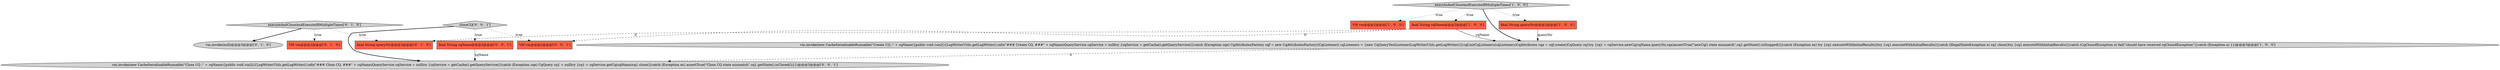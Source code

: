 digraph {
8 [style = filled, label = "executeAndCloseAndExecuteIRMultipleTimes['0', '1', '0']", fillcolor = lightgray, shape = diamond image = "AAA0AAABBB2BBB"];
9 [style = filled, label = "final String cqName@@@2@@@['0', '0', '1']", fillcolor = tomato, shape = box image = "AAA0AAABBB3BBB"];
2 [style = filled, label = "VM vm@@@2@@@['1', '0', '0']", fillcolor = tomato, shape = box image = "AAA0AAABBB1BBB"];
4 [style = filled, label = "executeAndCloseAndExecuteIRMultipleTimes['1', '0', '0']", fillcolor = lightgray, shape = diamond image = "AAA0AAABBB1BBB"];
0 [style = filled, label = "final String queryStr@@@2@@@['1', '0', '0']", fillcolor = tomato, shape = box image = "AAA0AAABBB1BBB"];
7 [style = filled, label = "vm.invoke(null)@@@3@@@['0', '1', '0']", fillcolor = lightgray, shape = ellipse image = "AAA0AAABBB2BBB"];
5 [style = filled, label = "VM vm@@@2@@@['0', '1', '0']", fillcolor = tomato, shape = box image = "AAA0AAABBB2BBB"];
12 [style = filled, label = "VM vm@@@2@@@['0', '0', '1']", fillcolor = tomato, shape = box image = "AAA0AAABBB3BBB"];
3 [style = filled, label = "final String cqName@@@2@@@['1', '0', '0']", fillcolor = tomato, shape = box image = "AAA1AAABBB1BBB"];
1 [style = filled, label = "vm.invoke(new CacheSerializableRunnable(\"Create CQ :\" + cqName){public void run2(){LogWriterUtils.getLogWriter().info(\"### Create CQ. ###\" + cqName)QueryService cqService = nulltry {cqService = getCache().getQueryService()}catch (Exception cqe) CqAttributesFactory cqf = new CqAttributesFactory()CqListener(( cqListeners = {new CqQueryTestListener(LogWriterUtils.getLogWriter())}cqf.initCqListeners(cqListeners)CqAttributes cqa = cqf.create()CqQuery cq1try {cq1 = cqService.newCq(cqName,queryStr,cqa)assertTrue(\"newCq() state mismatch\",cq1.getState().isStopped())}catch (Exception ex) try {cq1.executeWithInitialResults()try {cq1.executeWithInitialResults()}catch (IllegalStateException e) cq1.close()try {cq1.executeWithInitialResults()}catch (CqClosedException e) fail(\"should have received cqClosedException\")}catch (Exception e) }})@@@3@@@['1', '0', '0']", fillcolor = lightgray, shape = ellipse image = "AAA0AAABBB1BBB"];
11 [style = filled, label = "closeCQ['0', '0', '1']", fillcolor = lightgray, shape = diamond image = "AAA0AAABBB3BBB"];
10 [style = filled, label = "vm.invoke(new CacheSerializableRunnable(\"Close CQ :\" + cqName){public void run2(){LogWriterUtils.getLogWriter().info(\"### Close CQ. ###\" + cqName)QueryService cqService = nulltry {cqService = getCache().getQueryService()}catch (Exception cqe) CqQuery cq1 = nulltry {cq1 = cqService.getCq(cqName)cq1.close()}catch (Exception ex) assertTrue(\"Close CQ state mismatch\",cq1.getState().isClosed())}})@@@3@@@['0', '0', '1']", fillcolor = lightgray, shape = ellipse image = "AAA0AAABBB3BBB"];
6 [style = filled, label = "final String queryStr@@@2@@@['0', '1', '0']", fillcolor = tomato, shape = box image = "AAA1AAABBB2BBB"];
0->1 [style = solid, label="queryStr"];
11->9 [style = dotted, label="true"];
4->1 [style = bold, label=""];
9->10 [style = solid, label="cqName"];
4->3 [style = dotted, label="true"];
3->6 [style = dashed, label="0"];
8->6 [style = dotted, label="true"];
3->12 [style = dashed, label="0"];
1->10 [style = dashed, label="0"];
8->5 [style = dotted, label="true"];
11->10 [style = bold, label=""];
3->1 [style = solid, label="cqName"];
4->2 [style = dotted, label="true"];
8->7 [style = bold, label=""];
4->0 [style = dotted, label="true"];
11->12 [style = dotted, label="true"];
}
